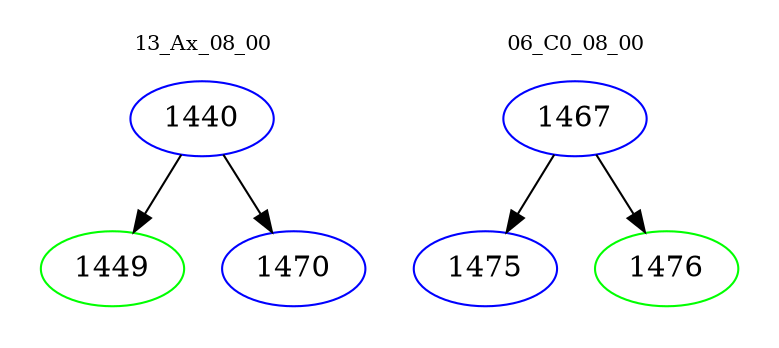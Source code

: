 digraph{
subgraph cluster_0 {
color = white
label = "13_Ax_08_00";
fontsize=10;
T0_1440 [label="1440", color="blue"]
T0_1440 -> T0_1449 [color="black"]
T0_1449 [label="1449", color="green"]
T0_1440 -> T0_1470 [color="black"]
T0_1470 [label="1470", color="blue"]
}
subgraph cluster_1 {
color = white
label = "06_C0_08_00";
fontsize=10;
T1_1467 [label="1467", color="blue"]
T1_1467 -> T1_1475 [color="black"]
T1_1475 [label="1475", color="blue"]
T1_1467 -> T1_1476 [color="black"]
T1_1476 [label="1476", color="green"]
}
}
